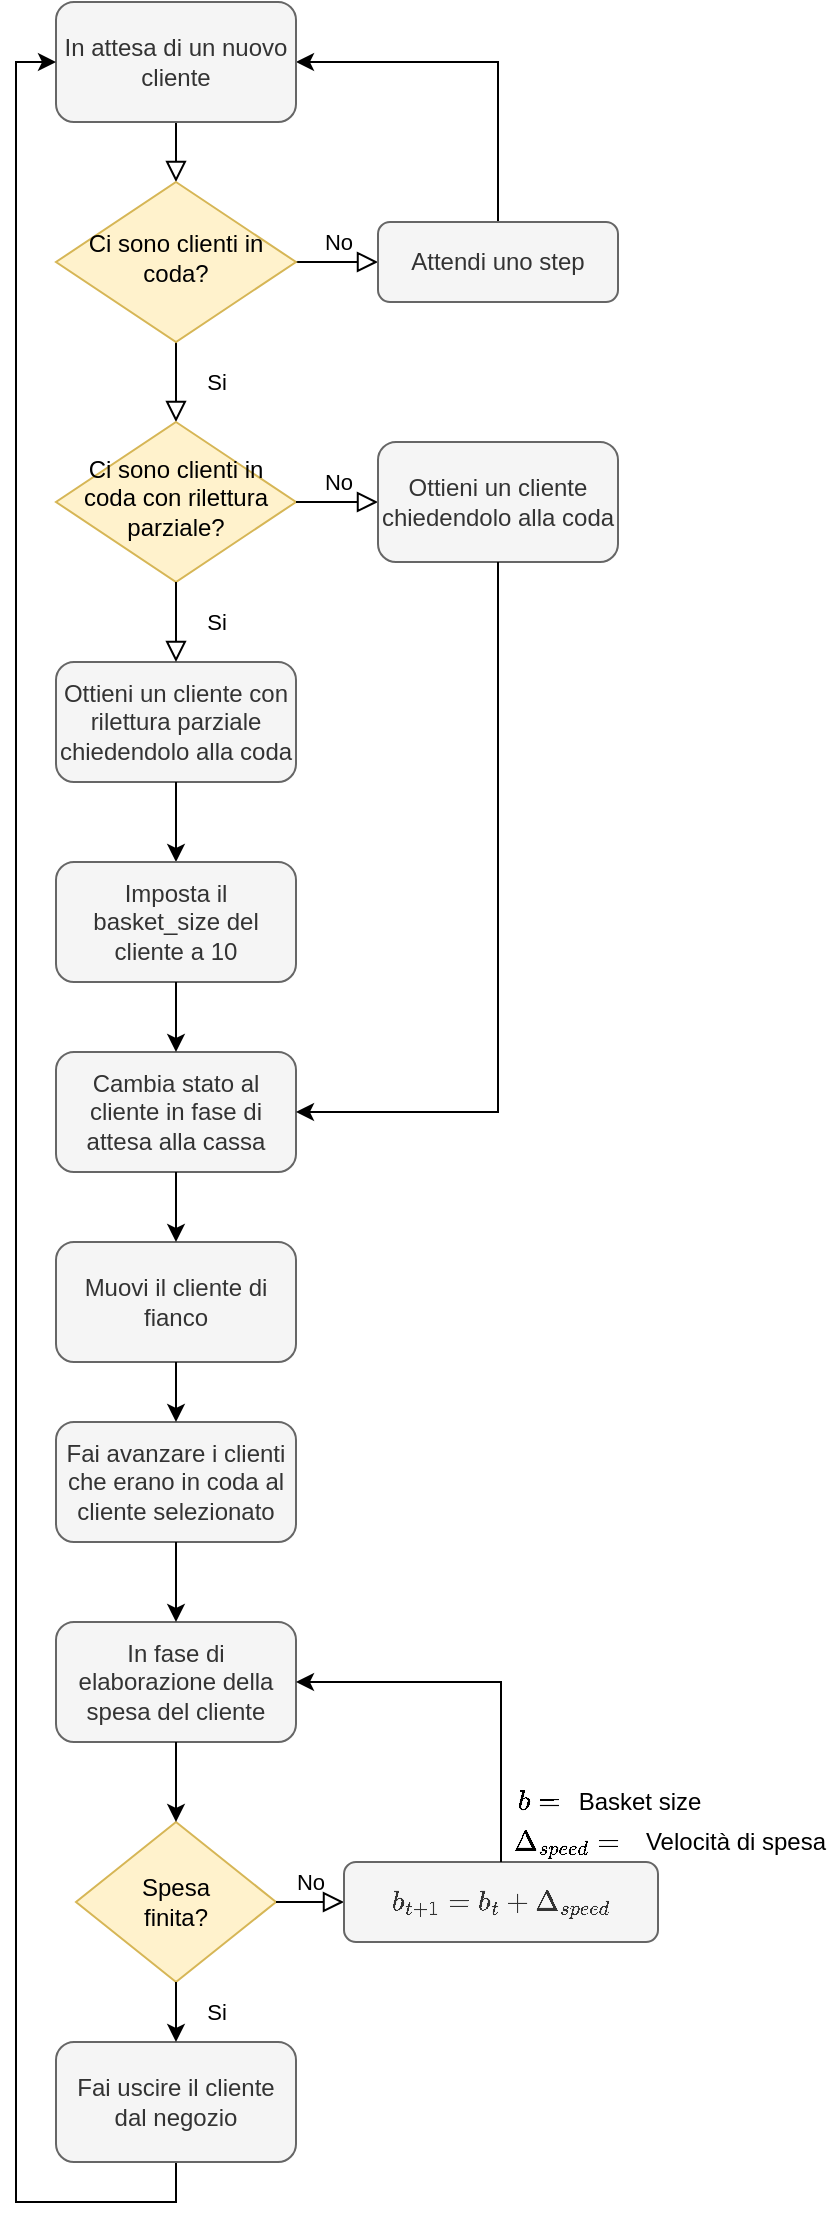 <mxfile version="14.7.4" type="embed"><diagram id="C5RBs43oDa-KdzZeNtuy" name="Page-1"><mxGraphModel dx="1439" dy="520" grid="1" gridSize="10" guides="1" tooltips="1" connect="1" arrows="1" fold="1" page="1" pageScale="1" pageWidth="827" pageHeight="1169" math="1" shadow="0"><root><mxCell id="WIyWlLk6GJQsqaUBKTNV-0"/><mxCell id="WIyWlLk6GJQsqaUBKTNV-1" parent="WIyWlLk6GJQsqaUBKTNV-0"/><mxCell id="WIyWlLk6GJQsqaUBKTNV-2" value="" style="rounded=0;html=1;jettySize=auto;orthogonalLoop=1;fontSize=11;endArrow=block;endFill=0;endSize=8;strokeWidth=1;shadow=0;labelBackgroundColor=none;edgeStyle=orthogonalEdgeStyle;exitX=0.5;exitY=1;exitDx=0;exitDy=0;entryX=0.5;entryY=0;entryDx=0;entryDy=0;" parent="WIyWlLk6GJQsqaUBKTNV-1" source="4LkI5o0BDePEq0A7LBzw-2" target="WIyWlLk6GJQsqaUBKTNV-6" edge="1"><mxGeometry relative="1" as="geometry"><mxPoint x="60" y="60" as="sourcePoint"/><Array as="points"/></mxGeometry></mxCell><mxCell id="WIyWlLk6GJQsqaUBKTNV-4" value="Si" style="rounded=0;html=1;jettySize=auto;orthogonalLoop=1;fontSize=11;endArrow=block;endFill=0;endSize=8;strokeWidth=1;shadow=0;labelBackgroundColor=none;edgeStyle=orthogonalEdgeStyle;exitX=0.5;exitY=1;exitDx=0;exitDy=0;entryX=0.5;entryY=0;entryDx=0;entryDy=0;" parent="WIyWlLk6GJQsqaUBKTNV-1" source="WIyWlLk6GJQsqaUBKTNV-6" target="12" edge="1"><mxGeometry y="20" relative="1" as="geometry"><mxPoint as="offset"/><mxPoint x="110" y="570" as="targetPoint"/><mxPoint x="84" y="720" as="sourcePoint"/></mxGeometry></mxCell><mxCell id="WIyWlLk6GJQsqaUBKTNV-5" value="No" style="edgeStyle=orthogonalEdgeStyle;rounded=0;html=1;jettySize=auto;orthogonalLoop=1;fontSize=11;endArrow=block;endFill=0;endSize=8;strokeWidth=1;shadow=0;labelBackgroundColor=none;" parent="WIyWlLk6GJQsqaUBKTNV-1" source="WIyWlLk6GJQsqaUBKTNV-6" target="WIyWlLk6GJQsqaUBKTNV-7" edge="1"><mxGeometry y="10" relative="1" as="geometry"><mxPoint as="offset"/></mxGeometry></mxCell><mxCell id="WIyWlLk6GJQsqaUBKTNV-6" value="&lt;font color=&quot;#000000&quot;&gt;Ci sono clienti in coda?&lt;/font&gt;" style="rhombus;whiteSpace=wrap;html=1;shadow=0;fontFamily=Helvetica;fontSize=12;align=center;strokeWidth=1;spacing=6;spacingTop=-4;fillColor=#fff2cc;strokeColor=#d6b656;" parent="WIyWlLk6GJQsqaUBKTNV-1" vertex="1"><mxGeometry y="90" width="120" height="80" as="geometry"/></mxCell><mxCell id="4LkI5o0BDePEq0A7LBzw-8" style="edgeStyle=orthogonalEdgeStyle;rounded=0;orthogonalLoop=1;jettySize=auto;html=1;exitX=0.5;exitY=0;exitDx=0;exitDy=0;entryX=1;entryY=0.5;entryDx=0;entryDy=0;" parent="WIyWlLk6GJQsqaUBKTNV-1" source="WIyWlLk6GJQsqaUBKTNV-7" target="4LkI5o0BDePEq0A7LBzw-2" edge="1"><mxGeometry relative="1" as="geometry"/></mxCell><mxCell id="WIyWlLk6GJQsqaUBKTNV-7" value="Attendi uno step" style="rounded=1;whiteSpace=wrap;html=1;fontSize=12;glass=0;strokeWidth=1;shadow=0;fillColor=#f5f5f5;strokeColor=#666666;fontColor=#333333;" parent="WIyWlLk6GJQsqaUBKTNV-1" vertex="1"><mxGeometry x="161" y="110" width="120" height="40" as="geometry"/></mxCell><mxCell id="4LkI5o0BDePEq0A7LBzw-1" value="Ottieni un cliente con rilettura parziale chiedendolo alla coda" style="rounded=1;whiteSpace=wrap;html=1;fillColor=#f5f5f5;strokeColor=#666666;fontColor=#333333;" parent="WIyWlLk6GJQsqaUBKTNV-1" vertex="1"><mxGeometry y="330" width="120" height="60" as="geometry"/></mxCell><mxCell id="4LkI5o0BDePEq0A7LBzw-2" value="In attesa di un nuovo cliente" style="rounded=1;whiteSpace=wrap;html=1;fillColor=#f5f5f5;strokeColor=#666666;fontColor=#333333;" parent="WIyWlLk6GJQsqaUBKTNV-1" vertex="1"><mxGeometry width="120" height="60" as="geometry"/></mxCell><mxCell id="4LkI5o0BDePEq0A7LBzw-3" value="&lt;font color=&quot;#000000&quot;&gt;Spesa&lt;br&gt;finita?&lt;/font&gt;" style="rhombus;whiteSpace=wrap;html=1;fillColor=#fff2cc;strokeColor=#d6b656;" parent="WIyWlLk6GJQsqaUBKTNV-1" vertex="1"><mxGeometry x="10" y="910" width="100" height="80" as="geometry"/></mxCell><mxCell id="4LkI5o0BDePEq0A7LBzw-5" value="No" style="edgeStyle=orthogonalEdgeStyle;rounded=0;html=1;jettySize=auto;orthogonalLoop=1;fontSize=11;endArrow=block;endFill=0;endSize=8;strokeWidth=1;shadow=0;labelBackgroundColor=none;exitX=1;exitY=0.5;exitDx=0;exitDy=0;entryX=0;entryY=0.5;entryDx=0;entryDy=0;" parent="WIyWlLk6GJQsqaUBKTNV-1" source="4LkI5o0BDePEq0A7LBzw-3" target="4LkI5o0BDePEq0A7LBzw-6" edge="1"><mxGeometry y="10" relative="1" as="geometry"><mxPoint as="offset"/><mxPoint x="164" y="1060" as="sourcePoint"/><mxPoint x="214" y="1290" as="targetPoint"/></mxGeometry></mxCell><mxCell id="4LkI5o0BDePEq0A7LBzw-6" value="$$b_{t+1} = b_{t} + \Delta_{speed}$$" style="rounded=1;whiteSpace=wrap;html=1;fontSize=12;glass=0;strokeWidth=1;shadow=0;fillColor=#f5f5f5;strokeColor=#666666;fontColor=#333333;" parent="WIyWlLk6GJQsqaUBKTNV-1" vertex="1"><mxGeometry x="144" y="930" width="157" height="40" as="geometry"/></mxCell><mxCell id="4LkI5o0BDePEq0A7LBzw-30" style="edgeStyle=orthogonalEdgeStyle;rounded=0;orthogonalLoop=1;jettySize=auto;html=1;exitX=0.5;exitY=1;exitDx=0;exitDy=0;entryX=0.5;entryY=0;entryDx=0;entryDy=0;" parent="WIyWlLk6GJQsqaUBKTNV-1" source="4LkI5o0BDePEq0A7LBzw-1" target="16" edge="1"><mxGeometry relative="1" as="geometry"><mxPoint x="210" y="660" as="targetPoint"/></mxGeometry></mxCell><mxCell id="4LkI5o0BDePEq0A7LBzw-10" value="In fase di elaborazione della spesa del cliente" style="rounded=1;whiteSpace=wrap;html=1;fillColor=#f5f5f5;strokeColor=#666666;fontColor=#333333;" parent="WIyWlLk6GJQsqaUBKTNV-1" vertex="1"><mxGeometry y="810" width="120" height="60" as="geometry"/></mxCell><mxCell id="4LkI5o0BDePEq0A7LBzw-12" value="$$b=$$" style="text;html=1;strokeColor=none;fillColor=none;align=center;verticalAlign=middle;whiteSpace=wrap;rounded=0;" parent="WIyWlLk6GJQsqaUBKTNV-1" vertex="1"><mxGeometry x="227" y="890" width="30" height="20" as="geometry"/></mxCell><mxCell id="4LkI5o0BDePEq0A7LBzw-13" value="Basket size" style="text;html=1;strokeColor=none;fillColor=none;align=center;verticalAlign=middle;whiteSpace=wrap;rounded=0;" parent="WIyWlLk6GJQsqaUBKTNV-1" vertex="1"><mxGeometry x="247" y="890" width="90" height="20" as="geometry"/></mxCell><mxCell id="4LkI5o0BDePEq0A7LBzw-15" value="$$\Delta_{speed}=$$" style="text;html=1;strokeColor=none;fillColor=none;align=center;verticalAlign=middle;whiteSpace=wrap;rounded=0;" parent="WIyWlLk6GJQsqaUBKTNV-1" vertex="1"><mxGeometry x="220" y="910" width="70" height="20" as="geometry"/></mxCell><mxCell id="4LkI5o0BDePEq0A7LBzw-17" value="Velocità di spesa" style="text;html=1;strokeColor=none;fillColor=none;align=center;verticalAlign=middle;whiteSpace=wrap;rounded=0;" parent="WIyWlLk6GJQsqaUBKTNV-1" vertex="1"><mxGeometry x="290" y="910" width="100" height="20" as="geometry"/></mxCell><mxCell id="4LkI5o0BDePEq0A7LBzw-31" style="edgeStyle=orthogonalEdgeStyle;rounded=0;orthogonalLoop=1;jettySize=auto;html=1;entryX=0;entryY=0.5;entryDx=0;entryDy=0;startArrow=none;exitX=0.5;exitY=1;exitDx=0;exitDy=0;" parent="WIyWlLk6GJQsqaUBKTNV-1" source="4LkI5o0BDePEq0A7LBzw-29" target="4LkI5o0BDePEq0A7LBzw-2" edge="1"><mxGeometry relative="1" as="geometry"><mxPoint x="94" y="1480" as="sourcePoint"/><mxPoint x="60" y="1230" as="targetPoint"/></mxGeometry></mxCell><mxCell id="4LkI5o0BDePEq0A7LBzw-29" value="Fai uscire il cliente dal negozio" style="rounded=1;whiteSpace=wrap;html=1;fillColor=#f5f5f5;strokeColor=#666666;fontColor=#333333;" parent="WIyWlLk6GJQsqaUBKTNV-1" vertex="1"><mxGeometry y="1020" width="120" height="60" as="geometry"/></mxCell><mxCell id="3" style="edgeStyle=orthogonalEdgeStyle;rounded=0;orthogonalLoop=1;jettySize=auto;html=1;exitX=0.5;exitY=1;exitDx=0;exitDy=0;entryX=0.5;entryY=0;entryDx=0;entryDy=0;" parent="WIyWlLk6GJQsqaUBKTNV-1" source="4LkI5o0BDePEq0A7LBzw-10" target="4LkI5o0BDePEq0A7LBzw-3" edge="1"><mxGeometry relative="1" as="geometry"><mxPoint x="104" y="1210" as="sourcePoint"/><mxPoint x="104" y="1250" as="targetPoint"/></mxGeometry></mxCell><mxCell id="4" style="edgeStyle=orthogonalEdgeStyle;rounded=0;orthogonalLoop=1;jettySize=auto;html=1;exitX=0.5;exitY=0;exitDx=0;exitDy=0;entryX=1;entryY=0.5;entryDx=0;entryDy=0;" parent="WIyWlLk6GJQsqaUBKTNV-1" source="4LkI5o0BDePEq0A7LBzw-6" target="4LkI5o0BDePEq0A7LBzw-10" edge="1"><mxGeometry relative="1" as="geometry"><mxPoint x="114" y="1220" as="sourcePoint"/><mxPoint x="114" y="1260" as="targetPoint"/></mxGeometry></mxCell><mxCell id="5" value="Si" style="edgeStyle=orthogonalEdgeStyle;rounded=0;orthogonalLoop=1;jettySize=auto;html=1;exitX=0.5;exitY=1;exitDx=0;exitDy=0;entryX=0.5;entryY=0;entryDx=0;entryDy=0;" parent="WIyWlLk6GJQsqaUBKTNV-1" source="4LkI5o0BDePEq0A7LBzw-3" target="4LkI5o0BDePEq0A7LBzw-29" edge="1"><mxGeometry y="20" relative="1" as="geometry"><mxPoint as="offset"/><mxPoint x="104" y="1690" as="sourcePoint"/><mxPoint x="104" y="1740" as="targetPoint"/></mxGeometry></mxCell><mxCell id="6" value="Cambia stato al cliente in fase di attesa alla cassa" style="rounded=1;whiteSpace=wrap;html=1;fillColor=#f5f5f5;strokeColor=#666666;fontColor=#333333;" parent="WIyWlLk6GJQsqaUBKTNV-1" vertex="1"><mxGeometry y="525" width="120" height="60" as="geometry"/></mxCell><mxCell id="7" value="Muovi il cliente di fianco" style="rounded=1;whiteSpace=wrap;html=1;fillColor=#f5f5f5;strokeColor=#666666;fontColor=#333333;" parent="WIyWlLk6GJQsqaUBKTNV-1" vertex="1"><mxGeometry y="620" width="120" height="60" as="geometry"/></mxCell><mxCell id="8" value="Fai avanzare i clienti che erano in coda al cliente selezionato" style="rounded=1;whiteSpace=wrap;html=1;fillColor=#f5f5f5;strokeColor=#666666;fontColor=#333333;" parent="WIyWlLk6GJQsqaUBKTNV-1" vertex="1"><mxGeometry y="710" width="120" height="60" as="geometry"/></mxCell><mxCell id="9" style="edgeStyle=orthogonalEdgeStyle;rounded=0;orthogonalLoop=1;jettySize=auto;html=1;exitX=0.5;exitY=1;exitDx=0;exitDy=0;entryX=0.5;entryY=0;entryDx=0;entryDy=0;" parent="WIyWlLk6GJQsqaUBKTNV-1" source="6" target="7" edge="1"><mxGeometry relative="1" as="geometry"><mxPoint x="94" y="860" as="sourcePoint"/><mxPoint x="94" y="960" as="targetPoint"/></mxGeometry></mxCell><mxCell id="10" style="edgeStyle=orthogonalEdgeStyle;rounded=0;orthogonalLoop=1;jettySize=auto;html=1;exitX=0.5;exitY=1;exitDx=0;exitDy=0;entryX=0.5;entryY=0;entryDx=0;entryDy=0;" parent="WIyWlLk6GJQsqaUBKTNV-1" source="7" target="8" edge="1"><mxGeometry relative="1" as="geometry"><mxPoint x="94" y="950" as="sourcePoint"/><mxPoint x="94" y="980" as="targetPoint"/></mxGeometry></mxCell><mxCell id="11" style="edgeStyle=orthogonalEdgeStyle;rounded=0;orthogonalLoop=1;jettySize=auto;html=1;exitX=0.5;exitY=1;exitDx=0;exitDy=0;entryX=0.5;entryY=0;entryDx=0;entryDy=0;" parent="WIyWlLk6GJQsqaUBKTNV-1" source="8" target="4LkI5o0BDePEq0A7LBzw-10" edge="1"><mxGeometry relative="1" as="geometry"><mxPoint x="104" y="960" as="sourcePoint"/><mxPoint x="104" y="990" as="targetPoint"/></mxGeometry></mxCell><mxCell id="12" value="&lt;font color=&quot;#000000&quot;&gt;Ci sono clienti in coda con rilettura parziale?&lt;/font&gt;" style="rhombus;whiteSpace=wrap;html=1;shadow=0;fontFamily=Helvetica;fontSize=12;align=center;strokeWidth=1;spacing=6;spacingTop=-4;fillColor=#fff2cc;strokeColor=#d6b656;" vertex="1" parent="WIyWlLk6GJQsqaUBKTNV-1"><mxGeometry y="210" width="120" height="80" as="geometry"/></mxCell><mxCell id="13" value="Si" style="rounded=0;html=1;jettySize=auto;orthogonalLoop=1;fontSize=11;endArrow=block;endFill=0;endSize=8;strokeWidth=1;shadow=0;labelBackgroundColor=none;edgeStyle=orthogonalEdgeStyle;exitX=0.5;exitY=1;exitDx=0;exitDy=0;" edge="1" parent="WIyWlLk6GJQsqaUBKTNV-1" source="12" target="4LkI5o0BDePEq0A7LBzw-1"><mxGeometry y="20" relative="1" as="geometry"><mxPoint as="offset"/><mxPoint x="60" y="340" as="targetPoint"/><mxPoint x="70" y="180" as="sourcePoint"/></mxGeometry></mxCell><mxCell id="14" value="No" style="edgeStyle=orthogonalEdgeStyle;rounded=0;html=1;jettySize=auto;orthogonalLoop=1;fontSize=11;endArrow=block;endFill=0;endSize=8;strokeWidth=1;shadow=0;labelBackgroundColor=none;exitX=1;exitY=0.5;exitDx=0;exitDy=0;entryX=0;entryY=0.5;entryDx=0;entryDy=0;" edge="1" parent="WIyWlLk6GJQsqaUBKTNV-1" source="12" target="15"><mxGeometry y="10" relative="1" as="geometry"><mxPoint as="offset"/><mxPoint x="130" y="140" as="sourcePoint"/><mxPoint x="160" y="250" as="targetPoint"/></mxGeometry></mxCell><mxCell id="15" value="Ottieni un cliente chiedendolo alla coda" style="rounded=1;whiteSpace=wrap;html=1;fillColor=#f5f5f5;strokeColor=#666666;fontColor=#333333;" vertex="1" parent="WIyWlLk6GJQsqaUBKTNV-1"><mxGeometry x="161" y="220" width="120" height="60" as="geometry"/></mxCell><mxCell id="16" value="Imposta il basket_size del cliente a 10" style="rounded=1;whiteSpace=wrap;html=1;fillColor=#f5f5f5;strokeColor=#666666;fontColor=#333333;" vertex="1" parent="WIyWlLk6GJQsqaUBKTNV-1"><mxGeometry y="430" width="120" height="60" as="geometry"/></mxCell><mxCell id="18" style="edgeStyle=orthogonalEdgeStyle;rounded=0;orthogonalLoop=1;jettySize=auto;html=1;exitX=0.5;exitY=1;exitDx=0;exitDy=0;entryX=0.5;entryY=0;entryDx=0;entryDy=0;" edge="1" parent="WIyWlLk6GJQsqaUBKTNV-1" source="16" target="6"><mxGeometry relative="1" as="geometry"><mxPoint x="94" y="910" as="sourcePoint"/><mxPoint x="94" y="940" as="targetPoint"/></mxGeometry></mxCell><mxCell id="19" style="edgeStyle=orthogonalEdgeStyle;rounded=0;orthogonalLoop=1;jettySize=auto;html=1;entryX=1;entryY=0.5;entryDx=0;entryDy=0;startArrow=none;exitX=0.5;exitY=1;exitDx=0;exitDy=0;" edge="1" parent="WIyWlLk6GJQsqaUBKTNV-1" source="15" target="6"><mxGeometry relative="1" as="geometry"><mxPoint x="240" y="320" as="sourcePoint"/><mxPoint x="10" y="40" as="targetPoint"/><Array as="points"><mxPoint x="221" y="555"/></Array></mxGeometry></mxCell></root></mxGraphModel></diagram></mxfile>